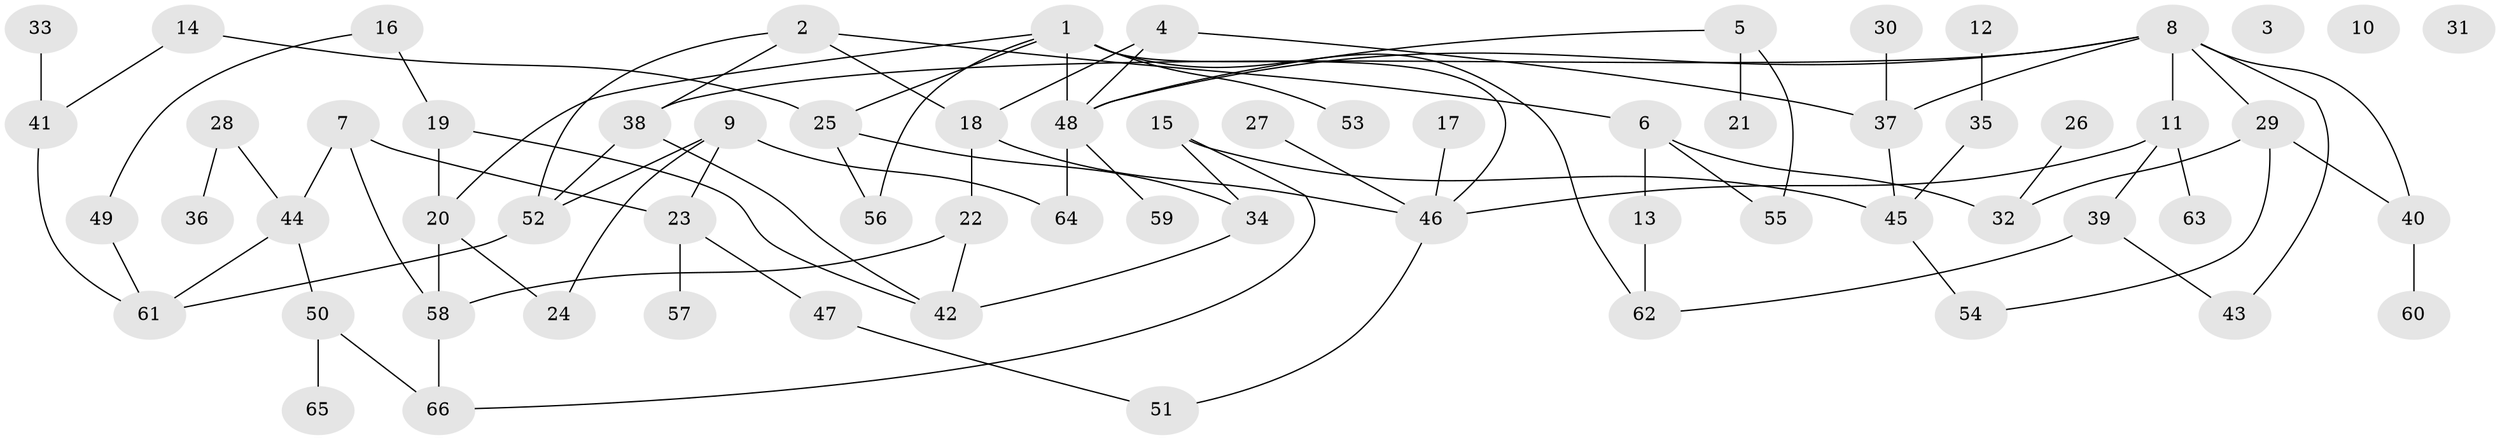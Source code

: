 // Generated by graph-tools (version 1.1) at 2025/00/03/09/25 03:00:46]
// undirected, 66 vertices, 89 edges
graph export_dot {
graph [start="1"]
  node [color=gray90,style=filled];
  1;
  2;
  3;
  4;
  5;
  6;
  7;
  8;
  9;
  10;
  11;
  12;
  13;
  14;
  15;
  16;
  17;
  18;
  19;
  20;
  21;
  22;
  23;
  24;
  25;
  26;
  27;
  28;
  29;
  30;
  31;
  32;
  33;
  34;
  35;
  36;
  37;
  38;
  39;
  40;
  41;
  42;
  43;
  44;
  45;
  46;
  47;
  48;
  49;
  50;
  51;
  52;
  53;
  54;
  55;
  56;
  57;
  58;
  59;
  60;
  61;
  62;
  63;
  64;
  65;
  66;
  1 -- 20;
  1 -- 25;
  1 -- 46;
  1 -- 48;
  1 -- 53;
  1 -- 56;
  1 -- 62;
  2 -- 6;
  2 -- 18;
  2 -- 38;
  2 -- 52;
  4 -- 18;
  4 -- 37;
  4 -- 48;
  5 -- 21;
  5 -- 48;
  5 -- 55;
  6 -- 13;
  6 -- 32;
  6 -- 55;
  7 -- 23;
  7 -- 44;
  7 -- 58;
  8 -- 11;
  8 -- 29;
  8 -- 37;
  8 -- 38;
  8 -- 40;
  8 -- 43;
  8 -- 48;
  9 -- 23;
  9 -- 24;
  9 -- 52;
  9 -- 64;
  11 -- 39;
  11 -- 46;
  11 -- 63;
  12 -- 35;
  13 -- 62;
  14 -- 25;
  14 -- 41;
  15 -- 34;
  15 -- 45;
  15 -- 66;
  16 -- 19;
  16 -- 49;
  17 -- 46;
  18 -- 22;
  18 -- 46;
  19 -- 20;
  19 -- 42;
  20 -- 24;
  20 -- 58;
  22 -- 42;
  22 -- 58;
  23 -- 47;
  23 -- 57;
  25 -- 34;
  25 -- 56;
  26 -- 32;
  27 -- 46;
  28 -- 36;
  28 -- 44;
  29 -- 32;
  29 -- 40;
  29 -- 54;
  30 -- 37;
  33 -- 41;
  34 -- 42;
  35 -- 45;
  37 -- 45;
  38 -- 42;
  38 -- 52;
  39 -- 43;
  39 -- 62;
  40 -- 60;
  41 -- 61;
  44 -- 50;
  44 -- 61;
  45 -- 54;
  46 -- 51;
  47 -- 51;
  48 -- 59;
  48 -- 64;
  49 -- 61;
  50 -- 65;
  50 -- 66;
  52 -- 61;
  58 -- 66;
}
